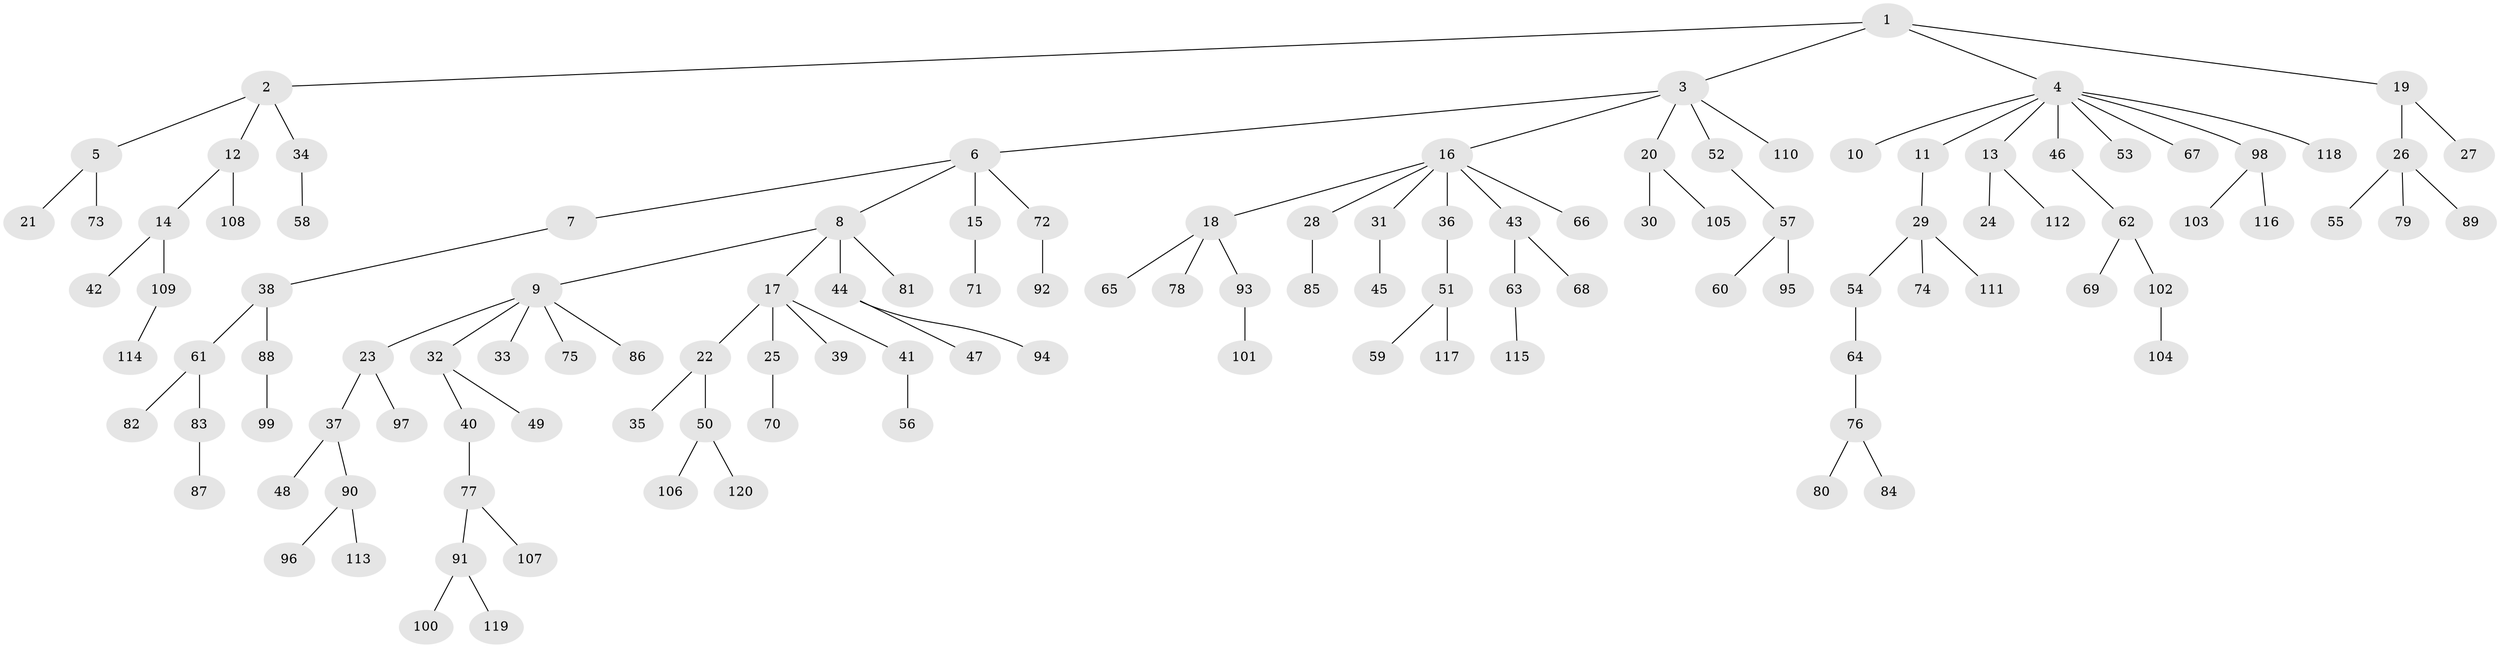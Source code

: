 // Generated by graph-tools (version 1.1) at 2025/53/03/09/25 04:53:04]
// undirected, 120 vertices, 119 edges
graph export_dot {
graph [start="1"]
  node [color=gray90,style=filled];
  1;
  2;
  3;
  4;
  5;
  6;
  7;
  8;
  9;
  10;
  11;
  12;
  13;
  14;
  15;
  16;
  17;
  18;
  19;
  20;
  21;
  22;
  23;
  24;
  25;
  26;
  27;
  28;
  29;
  30;
  31;
  32;
  33;
  34;
  35;
  36;
  37;
  38;
  39;
  40;
  41;
  42;
  43;
  44;
  45;
  46;
  47;
  48;
  49;
  50;
  51;
  52;
  53;
  54;
  55;
  56;
  57;
  58;
  59;
  60;
  61;
  62;
  63;
  64;
  65;
  66;
  67;
  68;
  69;
  70;
  71;
  72;
  73;
  74;
  75;
  76;
  77;
  78;
  79;
  80;
  81;
  82;
  83;
  84;
  85;
  86;
  87;
  88;
  89;
  90;
  91;
  92;
  93;
  94;
  95;
  96;
  97;
  98;
  99;
  100;
  101;
  102;
  103;
  104;
  105;
  106;
  107;
  108;
  109;
  110;
  111;
  112;
  113;
  114;
  115;
  116;
  117;
  118;
  119;
  120;
  1 -- 2;
  1 -- 3;
  1 -- 4;
  1 -- 19;
  2 -- 5;
  2 -- 12;
  2 -- 34;
  3 -- 6;
  3 -- 16;
  3 -- 20;
  3 -- 52;
  3 -- 110;
  4 -- 10;
  4 -- 11;
  4 -- 13;
  4 -- 46;
  4 -- 53;
  4 -- 67;
  4 -- 98;
  4 -- 118;
  5 -- 21;
  5 -- 73;
  6 -- 7;
  6 -- 8;
  6 -- 15;
  6 -- 72;
  7 -- 38;
  8 -- 9;
  8 -- 17;
  8 -- 44;
  8 -- 81;
  9 -- 23;
  9 -- 32;
  9 -- 33;
  9 -- 75;
  9 -- 86;
  11 -- 29;
  12 -- 14;
  12 -- 108;
  13 -- 24;
  13 -- 112;
  14 -- 42;
  14 -- 109;
  15 -- 71;
  16 -- 18;
  16 -- 28;
  16 -- 31;
  16 -- 36;
  16 -- 43;
  16 -- 66;
  17 -- 22;
  17 -- 25;
  17 -- 39;
  17 -- 41;
  18 -- 65;
  18 -- 78;
  18 -- 93;
  19 -- 26;
  19 -- 27;
  20 -- 30;
  20 -- 105;
  22 -- 35;
  22 -- 50;
  23 -- 37;
  23 -- 97;
  25 -- 70;
  26 -- 55;
  26 -- 79;
  26 -- 89;
  28 -- 85;
  29 -- 54;
  29 -- 74;
  29 -- 111;
  31 -- 45;
  32 -- 40;
  32 -- 49;
  34 -- 58;
  36 -- 51;
  37 -- 48;
  37 -- 90;
  38 -- 61;
  38 -- 88;
  40 -- 77;
  41 -- 56;
  43 -- 63;
  43 -- 68;
  44 -- 47;
  44 -- 94;
  46 -- 62;
  50 -- 106;
  50 -- 120;
  51 -- 59;
  51 -- 117;
  52 -- 57;
  54 -- 64;
  57 -- 60;
  57 -- 95;
  61 -- 82;
  61 -- 83;
  62 -- 69;
  62 -- 102;
  63 -- 115;
  64 -- 76;
  72 -- 92;
  76 -- 80;
  76 -- 84;
  77 -- 91;
  77 -- 107;
  83 -- 87;
  88 -- 99;
  90 -- 96;
  90 -- 113;
  91 -- 100;
  91 -- 119;
  93 -- 101;
  98 -- 103;
  98 -- 116;
  102 -- 104;
  109 -- 114;
}
